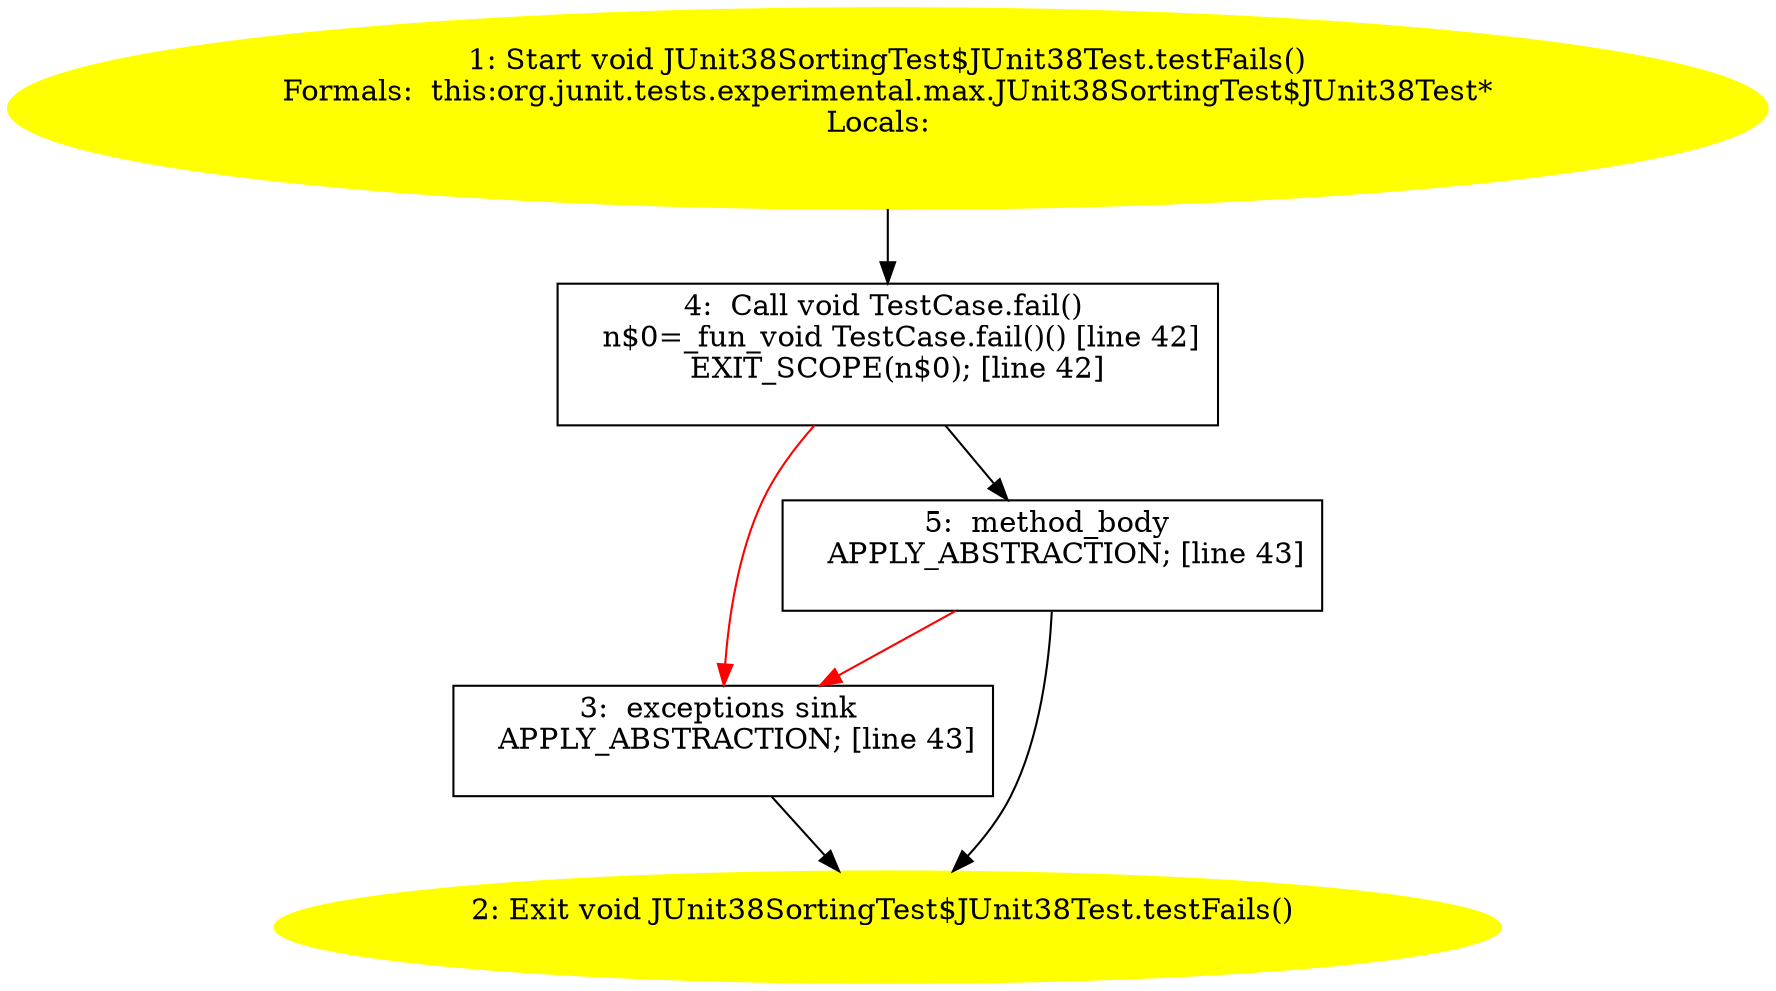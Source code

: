 /* @generated */
digraph cfg {
"org.junit.tests.experimental.max.JUnit38SortingTest$JUnit38Test.testFails():void.624e40e0803ce0bfeb5f1ddaaae9a500_1" [label="1: Start void JUnit38SortingTest$JUnit38Test.testFails()\nFormals:  this:org.junit.tests.experimental.max.JUnit38SortingTest$JUnit38Test*\nLocals:  \n  " color=yellow style=filled]
	

	 "org.junit.tests.experimental.max.JUnit38SortingTest$JUnit38Test.testFails():void.624e40e0803ce0bfeb5f1ddaaae9a500_1" -> "org.junit.tests.experimental.max.JUnit38SortingTest$JUnit38Test.testFails():void.624e40e0803ce0bfeb5f1ddaaae9a500_4" ;
"org.junit.tests.experimental.max.JUnit38SortingTest$JUnit38Test.testFails():void.624e40e0803ce0bfeb5f1ddaaae9a500_2" [label="2: Exit void JUnit38SortingTest$JUnit38Test.testFails() \n  " color=yellow style=filled]
	

"org.junit.tests.experimental.max.JUnit38SortingTest$JUnit38Test.testFails():void.624e40e0803ce0bfeb5f1ddaaae9a500_3" [label="3:  exceptions sink \n   APPLY_ABSTRACTION; [line 43]\n " shape="box"]
	

	 "org.junit.tests.experimental.max.JUnit38SortingTest$JUnit38Test.testFails():void.624e40e0803ce0bfeb5f1ddaaae9a500_3" -> "org.junit.tests.experimental.max.JUnit38SortingTest$JUnit38Test.testFails():void.624e40e0803ce0bfeb5f1ddaaae9a500_2" ;
"org.junit.tests.experimental.max.JUnit38SortingTest$JUnit38Test.testFails():void.624e40e0803ce0bfeb5f1ddaaae9a500_4" [label="4:  Call void TestCase.fail() \n   n$0=_fun_void TestCase.fail()() [line 42]\n  EXIT_SCOPE(n$0); [line 42]\n " shape="box"]
	

	 "org.junit.tests.experimental.max.JUnit38SortingTest$JUnit38Test.testFails():void.624e40e0803ce0bfeb5f1ddaaae9a500_4" -> "org.junit.tests.experimental.max.JUnit38SortingTest$JUnit38Test.testFails():void.624e40e0803ce0bfeb5f1ddaaae9a500_5" ;
	 "org.junit.tests.experimental.max.JUnit38SortingTest$JUnit38Test.testFails():void.624e40e0803ce0bfeb5f1ddaaae9a500_4" -> "org.junit.tests.experimental.max.JUnit38SortingTest$JUnit38Test.testFails():void.624e40e0803ce0bfeb5f1ddaaae9a500_3" [color="red" ];
"org.junit.tests.experimental.max.JUnit38SortingTest$JUnit38Test.testFails():void.624e40e0803ce0bfeb5f1ddaaae9a500_5" [label="5:  method_body \n   APPLY_ABSTRACTION; [line 43]\n " shape="box"]
	

	 "org.junit.tests.experimental.max.JUnit38SortingTest$JUnit38Test.testFails():void.624e40e0803ce0bfeb5f1ddaaae9a500_5" -> "org.junit.tests.experimental.max.JUnit38SortingTest$JUnit38Test.testFails():void.624e40e0803ce0bfeb5f1ddaaae9a500_2" ;
	 "org.junit.tests.experimental.max.JUnit38SortingTest$JUnit38Test.testFails():void.624e40e0803ce0bfeb5f1ddaaae9a500_5" -> "org.junit.tests.experimental.max.JUnit38SortingTest$JUnit38Test.testFails():void.624e40e0803ce0bfeb5f1ddaaae9a500_3" [color="red" ];
}

